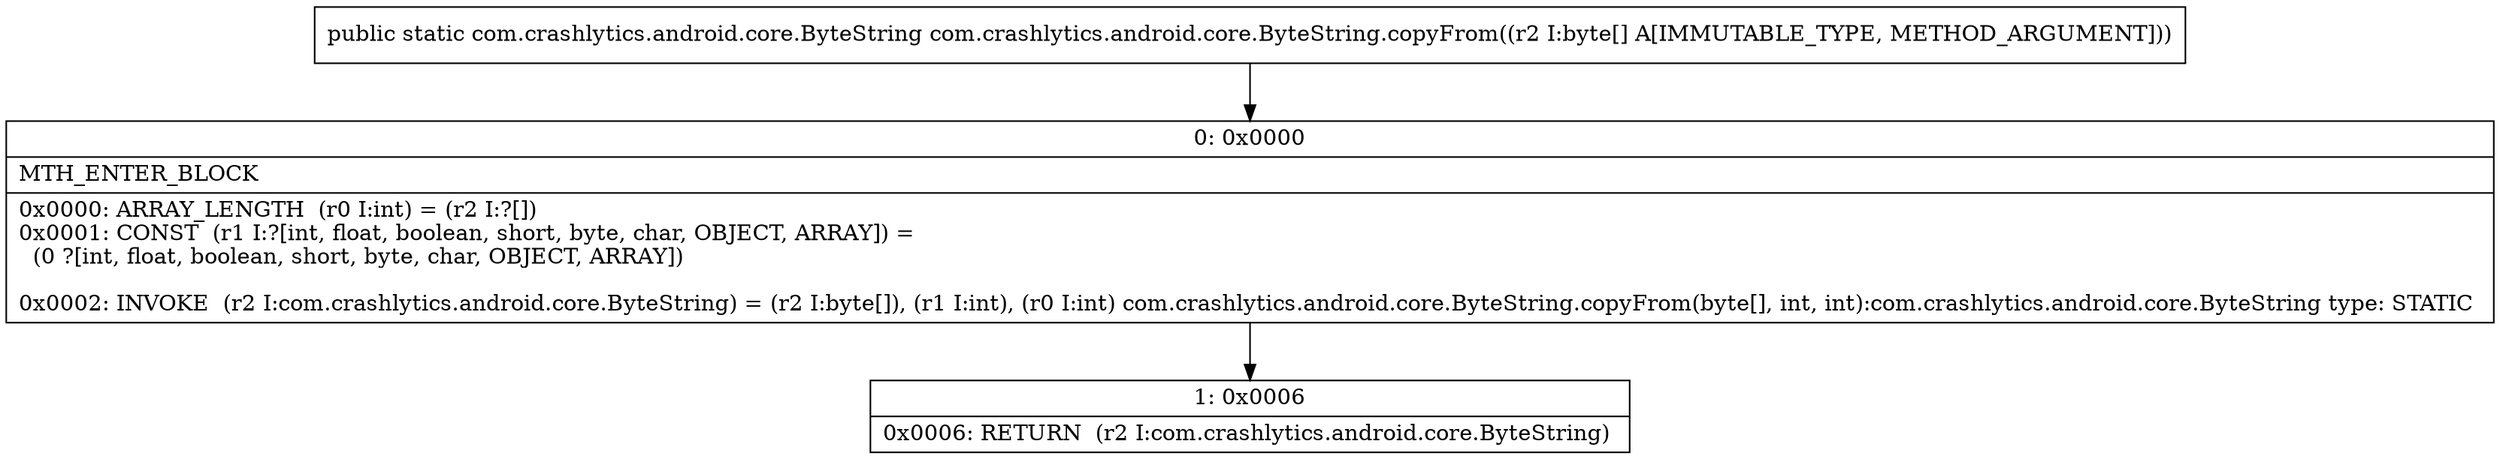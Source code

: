 digraph "CFG forcom.crashlytics.android.core.ByteString.copyFrom([B)Lcom\/crashlytics\/android\/core\/ByteString;" {
Node_0 [shape=record,label="{0\:\ 0x0000|MTH_ENTER_BLOCK\l|0x0000: ARRAY_LENGTH  (r0 I:int) = (r2 I:?[]) \l0x0001: CONST  (r1 I:?[int, float, boolean, short, byte, char, OBJECT, ARRAY]) = \l  (0 ?[int, float, boolean, short, byte, char, OBJECT, ARRAY])\l \l0x0002: INVOKE  (r2 I:com.crashlytics.android.core.ByteString) = (r2 I:byte[]), (r1 I:int), (r0 I:int) com.crashlytics.android.core.ByteString.copyFrom(byte[], int, int):com.crashlytics.android.core.ByteString type: STATIC \l}"];
Node_1 [shape=record,label="{1\:\ 0x0006|0x0006: RETURN  (r2 I:com.crashlytics.android.core.ByteString) \l}"];
MethodNode[shape=record,label="{public static com.crashlytics.android.core.ByteString com.crashlytics.android.core.ByteString.copyFrom((r2 I:byte[] A[IMMUTABLE_TYPE, METHOD_ARGUMENT])) }"];
MethodNode -> Node_0;
Node_0 -> Node_1;
}

